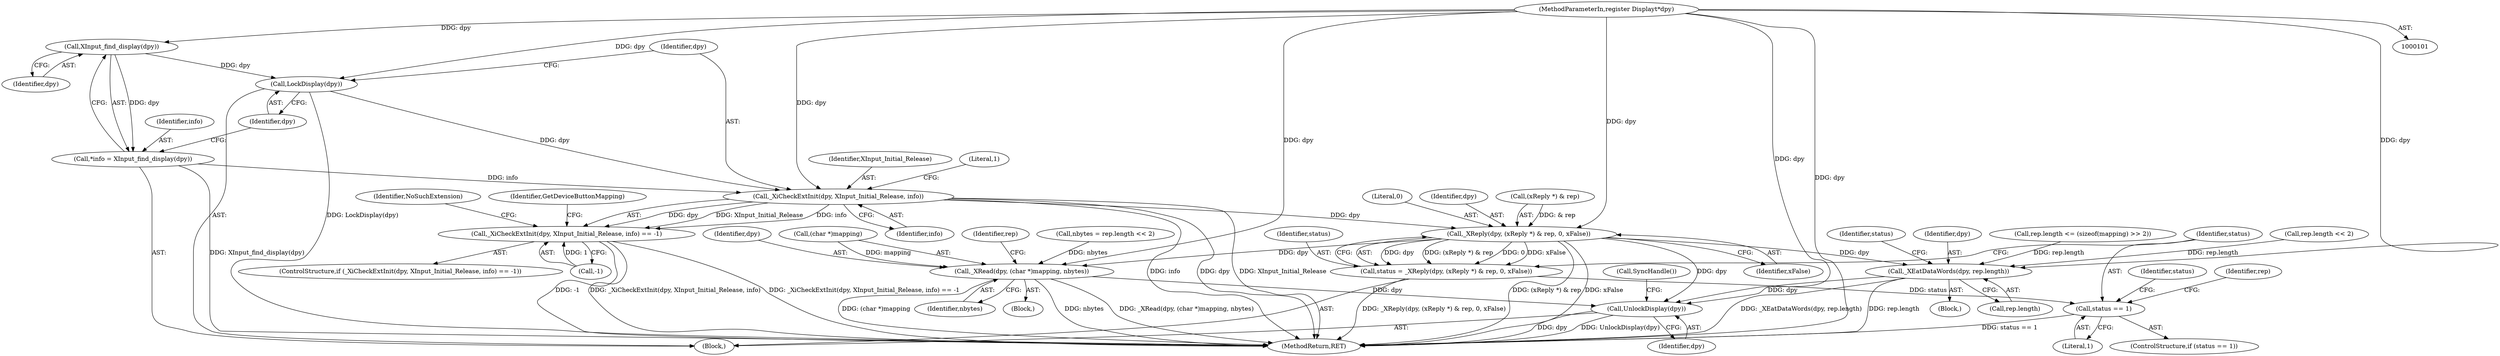 digraph "0_libXi_19a9cd607de73947fcfb104682f203ffe4e1f4e5@pointer" {
"1000115" [label="(Call,XInput_find_display(dpy))"];
"1000102" [label="(MethodParameterIn,register Display\t*dpy)"];
"1000113" [label="(Call,*info = XInput_find_display(dpy))"];
"1000123" [label="(Call,_XiCheckExtInit(dpy, XInput_Initial_Release, info))"];
"1000122" [label="(Call,_XiCheckExtInit(dpy, XInput_Initial_Release, info) == -1)"];
"1000157" [label="(Call,_XReply(dpy, (xReply *) & rep, 0, xFalse))"];
"1000155" [label="(Call,status = _XReply(dpy, (xReply *) & rep, 0, xFalse))"];
"1000166" [label="(Call,status == 1)"];
"1000198" [label="(Call,_XRead(dpy, (char *)mapping, nbytes))"];
"1000237" [label="(Call,UnlockDisplay(dpy))"];
"1000225" [label="(Call,_XEatDataWords(dpy, rep.length))"];
"1000119" [label="(Call,LockDisplay(dpy))"];
"1000120" [label="(Identifier,dpy)"];
"1000238" [label="(Identifier,dpy)"];
"1000124" [label="(Identifier,dpy)"];
"1000227" [label="(Call,rep.length)"];
"1000102" [label="(MethodParameterIn,register Display\t*dpy)"];
"1000121" [label="(ControlStructure,if (_XiCheckExtInit(dpy, XInput_Initial_Release, info) == -1))"];
"1000126" [label="(Identifier,info)"];
"1000167" [label="(Identifier,status)"];
"1000198" [label="(Call,_XRead(dpy, (char *)mapping, nbytes))"];
"1000156" [label="(Identifier,status)"];
"1000184" [label="(Call,rep.length << 2)"];
"1000165" [label="(ControlStructure,if (status == 1))"];
"1000122" [label="(Call,_XiCheckExtInit(dpy, XInput_Initial_Release, info) == -1)"];
"1000164" [label="(Identifier,xFalse)"];
"1000224" [label="(Block,)"];
"1000127" [label="(Call,-1)"];
"1000189" [label="(Block,)"];
"1000119" [label="(Call,LockDisplay(dpy))"];
"1000231" [label="(Identifier,status)"];
"1000157" [label="(Call,_XReply(dpy, (xReply *) & rep, 0, xFalse))"];
"1000125" [label="(Identifier,XInput_Initial_Release)"];
"1000114" [label="(Identifier,info)"];
"1000242" [label="(MethodReturn,RET)"];
"1000159" [label="(Call,(xReply *) & rep)"];
"1000163" [label="(Literal,0)"];
"1000115" [label="(Call,XInput_find_display(dpy))"];
"1000191" [label="(Call,nbytes = rep.length << 2)"];
"1000132" [label="(Identifier,GetDeviceButtonMapping)"];
"1000166" [label="(Call,status == 1)"];
"1000200" [label="(Call,(char *)mapping)"];
"1000106" [label="(Block,)"];
"1000123" [label="(Call,_XiCheckExtInit(dpy, XInput_Initial_Release, info))"];
"1000128" [label="(Literal,1)"];
"1000116" [label="(Identifier,dpy)"];
"1000155" [label="(Call,status = _XReply(dpy, (xReply *) & rep, 0, xFalse))"];
"1000158" [label="(Identifier,dpy)"];
"1000199" [label="(Identifier,dpy)"];
"1000113" [label="(Call,*info = XInput_find_display(dpy))"];
"1000237" [label="(Call,UnlockDisplay(dpy))"];
"1000226" [label="(Identifier,dpy)"];
"1000225" [label="(Call,_XEatDataWords(dpy, rep.length))"];
"1000206" [label="(Identifier,rep)"];
"1000172" [label="(Call,rep.length <= (sizeof(mapping) >> 2))"];
"1000203" [label="(Identifier,nbytes)"];
"1000235" [label="(Identifier,status)"];
"1000239" [label="(Call,SyncHandle())"];
"1000168" [label="(Literal,1)"];
"1000174" [label="(Identifier,rep)"];
"1000130" [label="(Identifier,NoSuchExtension)"];
"1000115" -> "1000113"  [label="AST: "];
"1000115" -> "1000116"  [label="CFG: "];
"1000116" -> "1000115"  [label="AST: "];
"1000113" -> "1000115"  [label="CFG: "];
"1000115" -> "1000113"  [label="DDG: dpy"];
"1000102" -> "1000115"  [label="DDG: dpy"];
"1000115" -> "1000119"  [label="DDG: dpy"];
"1000102" -> "1000101"  [label="AST: "];
"1000102" -> "1000242"  [label="DDG: dpy"];
"1000102" -> "1000119"  [label="DDG: dpy"];
"1000102" -> "1000123"  [label="DDG: dpy"];
"1000102" -> "1000157"  [label="DDG: dpy"];
"1000102" -> "1000198"  [label="DDG: dpy"];
"1000102" -> "1000225"  [label="DDG: dpy"];
"1000102" -> "1000237"  [label="DDG: dpy"];
"1000113" -> "1000106"  [label="AST: "];
"1000114" -> "1000113"  [label="AST: "];
"1000120" -> "1000113"  [label="CFG: "];
"1000113" -> "1000242"  [label="DDG: XInput_find_display(dpy)"];
"1000113" -> "1000123"  [label="DDG: info"];
"1000123" -> "1000122"  [label="AST: "];
"1000123" -> "1000126"  [label="CFG: "];
"1000124" -> "1000123"  [label="AST: "];
"1000125" -> "1000123"  [label="AST: "];
"1000126" -> "1000123"  [label="AST: "];
"1000128" -> "1000123"  [label="CFG: "];
"1000123" -> "1000242"  [label="DDG: info"];
"1000123" -> "1000242"  [label="DDG: XInput_Initial_Release"];
"1000123" -> "1000242"  [label="DDG: dpy"];
"1000123" -> "1000122"  [label="DDG: dpy"];
"1000123" -> "1000122"  [label="DDG: XInput_Initial_Release"];
"1000123" -> "1000122"  [label="DDG: info"];
"1000119" -> "1000123"  [label="DDG: dpy"];
"1000123" -> "1000157"  [label="DDG: dpy"];
"1000122" -> "1000121"  [label="AST: "];
"1000122" -> "1000127"  [label="CFG: "];
"1000127" -> "1000122"  [label="AST: "];
"1000130" -> "1000122"  [label="CFG: "];
"1000132" -> "1000122"  [label="CFG: "];
"1000122" -> "1000242"  [label="DDG: -1"];
"1000122" -> "1000242"  [label="DDG: _XiCheckExtInit(dpy, XInput_Initial_Release, info)"];
"1000122" -> "1000242"  [label="DDG: _XiCheckExtInit(dpy, XInput_Initial_Release, info) == -1"];
"1000127" -> "1000122"  [label="DDG: 1"];
"1000157" -> "1000155"  [label="AST: "];
"1000157" -> "1000164"  [label="CFG: "];
"1000158" -> "1000157"  [label="AST: "];
"1000159" -> "1000157"  [label="AST: "];
"1000163" -> "1000157"  [label="AST: "];
"1000164" -> "1000157"  [label="AST: "];
"1000155" -> "1000157"  [label="CFG: "];
"1000157" -> "1000242"  [label="DDG: (xReply *) & rep"];
"1000157" -> "1000242"  [label="DDG: xFalse"];
"1000157" -> "1000155"  [label="DDG: dpy"];
"1000157" -> "1000155"  [label="DDG: (xReply *) & rep"];
"1000157" -> "1000155"  [label="DDG: 0"];
"1000157" -> "1000155"  [label="DDG: xFalse"];
"1000159" -> "1000157"  [label="DDG: & rep"];
"1000157" -> "1000198"  [label="DDG: dpy"];
"1000157" -> "1000225"  [label="DDG: dpy"];
"1000157" -> "1000237"  [label="DDG: dpy"];
"1000155" -> "1000106"  [label="AST: "];
"1000156" -> "1000155"  [label="AST: "];
"1000167" -> "1000155"  [label="CFG: "];
"1000155" -> "1000242"  [label="DDG: _XReply(dpy, (xReply *) & rep, 0, xFalse)"];
"1000155" -> "1000166"  [label="DDG: status"];
"1000166" -> "1000165"  [label="AST: "];
"1000166" -> "1000168"  [label="CFG: "];
"1000167" -> "1000166"  [label="AST: "];
"1000168" -> "1000166"  [label="AST: "];
"1000174" -> "1000166"  [label="CFG: "];
"1000235" -> "1000166"  [label="CFG: "];
"1000166" -> "1000242"  [label="DDG: status == 1"];
"1000198" -> "1000189"  [label="AST: "];
"1000198" -> "1000203"  [label="CFG: "];
"1000199" -> "1000198"  [label="AST: "];
"1000200" -> "1000198"  [label="AST: "];
"1000203" -> "1000198"  [label="AST: "];
"1000206" -> "1000198"  [label="CFG: "];
"1000198" -> "1000242"  [label="DDG: (char *)mapping"];
"1000198" -> "1000242"  [label="DDG: nbytes"];
"1000198" -> "1000242"  [label="DDG: _XRead(dpy, (char *)mapping, nbytes)"];
"1000200" -> "1000198"  [label="DDG: mapping"];
"1000191" -> "1000198"  [label="DDG: nbytes"];
"1000198" -> "1000237"  [label="DDG: dpy"];
"1000237" -> "1000106"  [label="AST: "];
"1000237" -> "1000238"  [label="CFG: "];
"1000238" -> "1000237"  [label="AST: "];
"1000239" -> "1000237"  [label="CFG: "];
"1000237" -> "1000242"  [label="DDG: UnlockDisplay(dpy)"];
"1000237" -> "1000242"  [label="DDG: dpy"];
"1000225" -> "1000237"  [label="DDG: dpy"];
"1000225" -> "1000224"  [label="AST: "];
"1000225" -> "1000227"  [label="CFG: "];
"1000226" -> "1000225"  [label="AST: "];
"1000227" -> "1000225"  [label="AST: "];
"1000231" -> "1000225"  [label="CFG: "];
"1000225" -> "1000242"  [label="DDG: _XEatDataWords(dpy, rep.length)"];
"1000225" -> "1000242"  [label="DDG: rep.length"];
"1000184" -> "1000225"  [label="DDG: rep.length"];
"1000172" -> "1000225"  [label="DDG: rep.length"];
"1000119" -> "1000106"  [label="AST: "];
"1000119" -> "1000120"  [label="CFG: "];
"1000120" -> "1000119"  [label="AST: "];
"1000124" -> "1000119"  [label="CFG: "];
"1000119" -> "1000242"  [label="DDG: LockDisplay(dpy)"];
}
